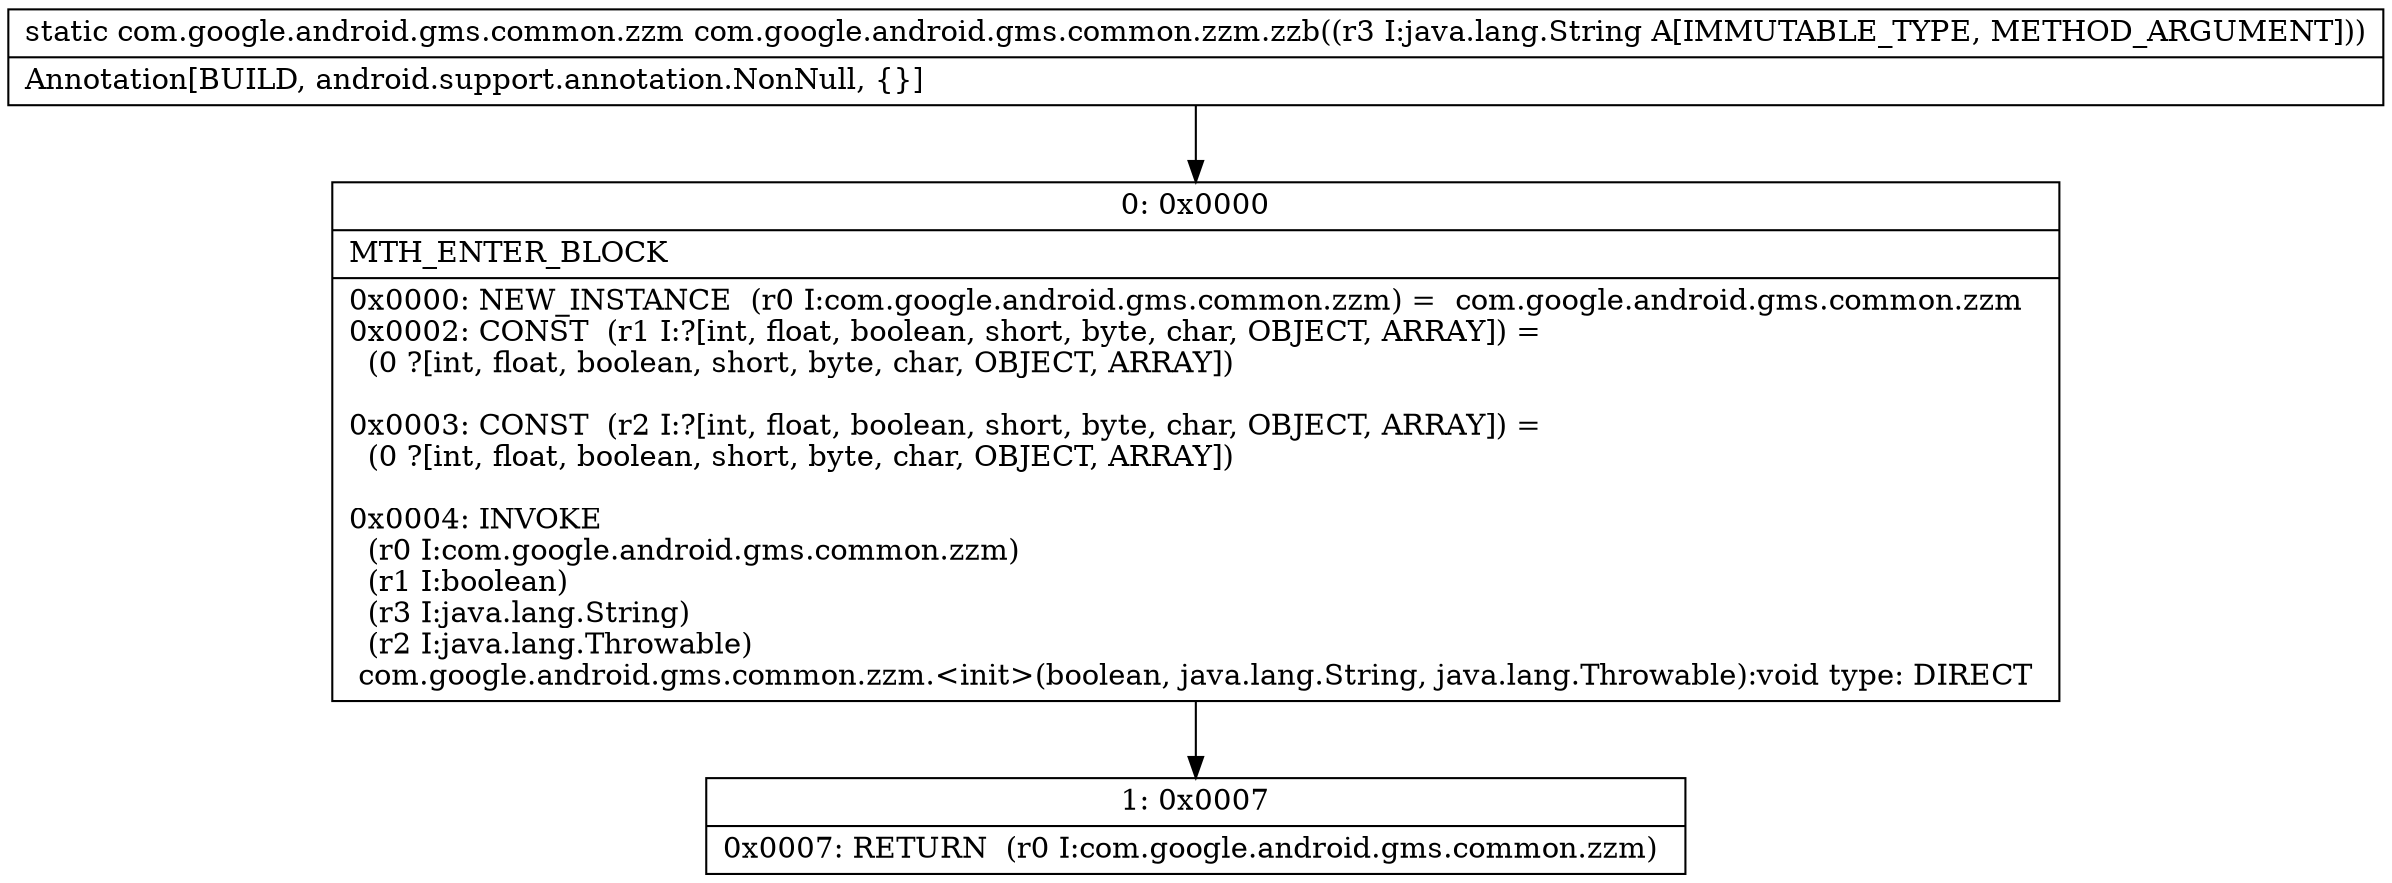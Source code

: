 digraph "CFG forcom.google.android.gms.common.zzm.zzb(Ljava\/lang\/String;)Lcom\/google\/android\/gms\/common\/zzm;" {
Node_0 [shape=record,label="{0\:\ 0x0000|MTH_ENTER_BLOCK\l|0x0000: NEW_INSTANCE  (r0 I:com.google.android.gms.common.zzm) =  com.google.android.gms.common.zzm \l0x0002: CONST  (r1 I:?[int, float, boolean, short, byte, char, OBJECT, ARRAY]) = \l  (0 ?[int, float, boolean, short, byte, char, OBJECT, ARRAY])\l \l0x0003: CONST  (r2 I:?[int, float, boolean, short, byte, char, OBJECT, ARRAY]) = \l  (0 ?[int, float, boolean, short, byte, char, OBJECT, ARRAY])\l \l0x0004: INVOKE  \l  (r0 I:com.google.android.gms.common.zzm)\l  (r1 I:boolean)\l  (r3 I:java.lang.String)\l  (r2 I:java.lang.Throwable)\l com.google.android.gms.common.zzm.\<init\>(boolean, java.lang.String, java.lang.Throwable):void type: DIRECT \l}"];
Node_1 [shape=record,label="{1\:\ 0x0007|0x0007: RETURN  (r0 I:com.google.android.gms.common.zzm) \l}"];
MethodNode[shape=record,label="{static com.google.android.gms.common.zzm com.google.android.gms.common.zzm.zzb((r3 I:java.lang.String A[IMMUTABLE_TYPE, METHOD_ARGUMENT]))  | Annotation[BUILD, android.support.annotation.NonNull, \{\}]\l}"];
MethodNode -> Node_0;
Node_0 -> Node_1;
}

